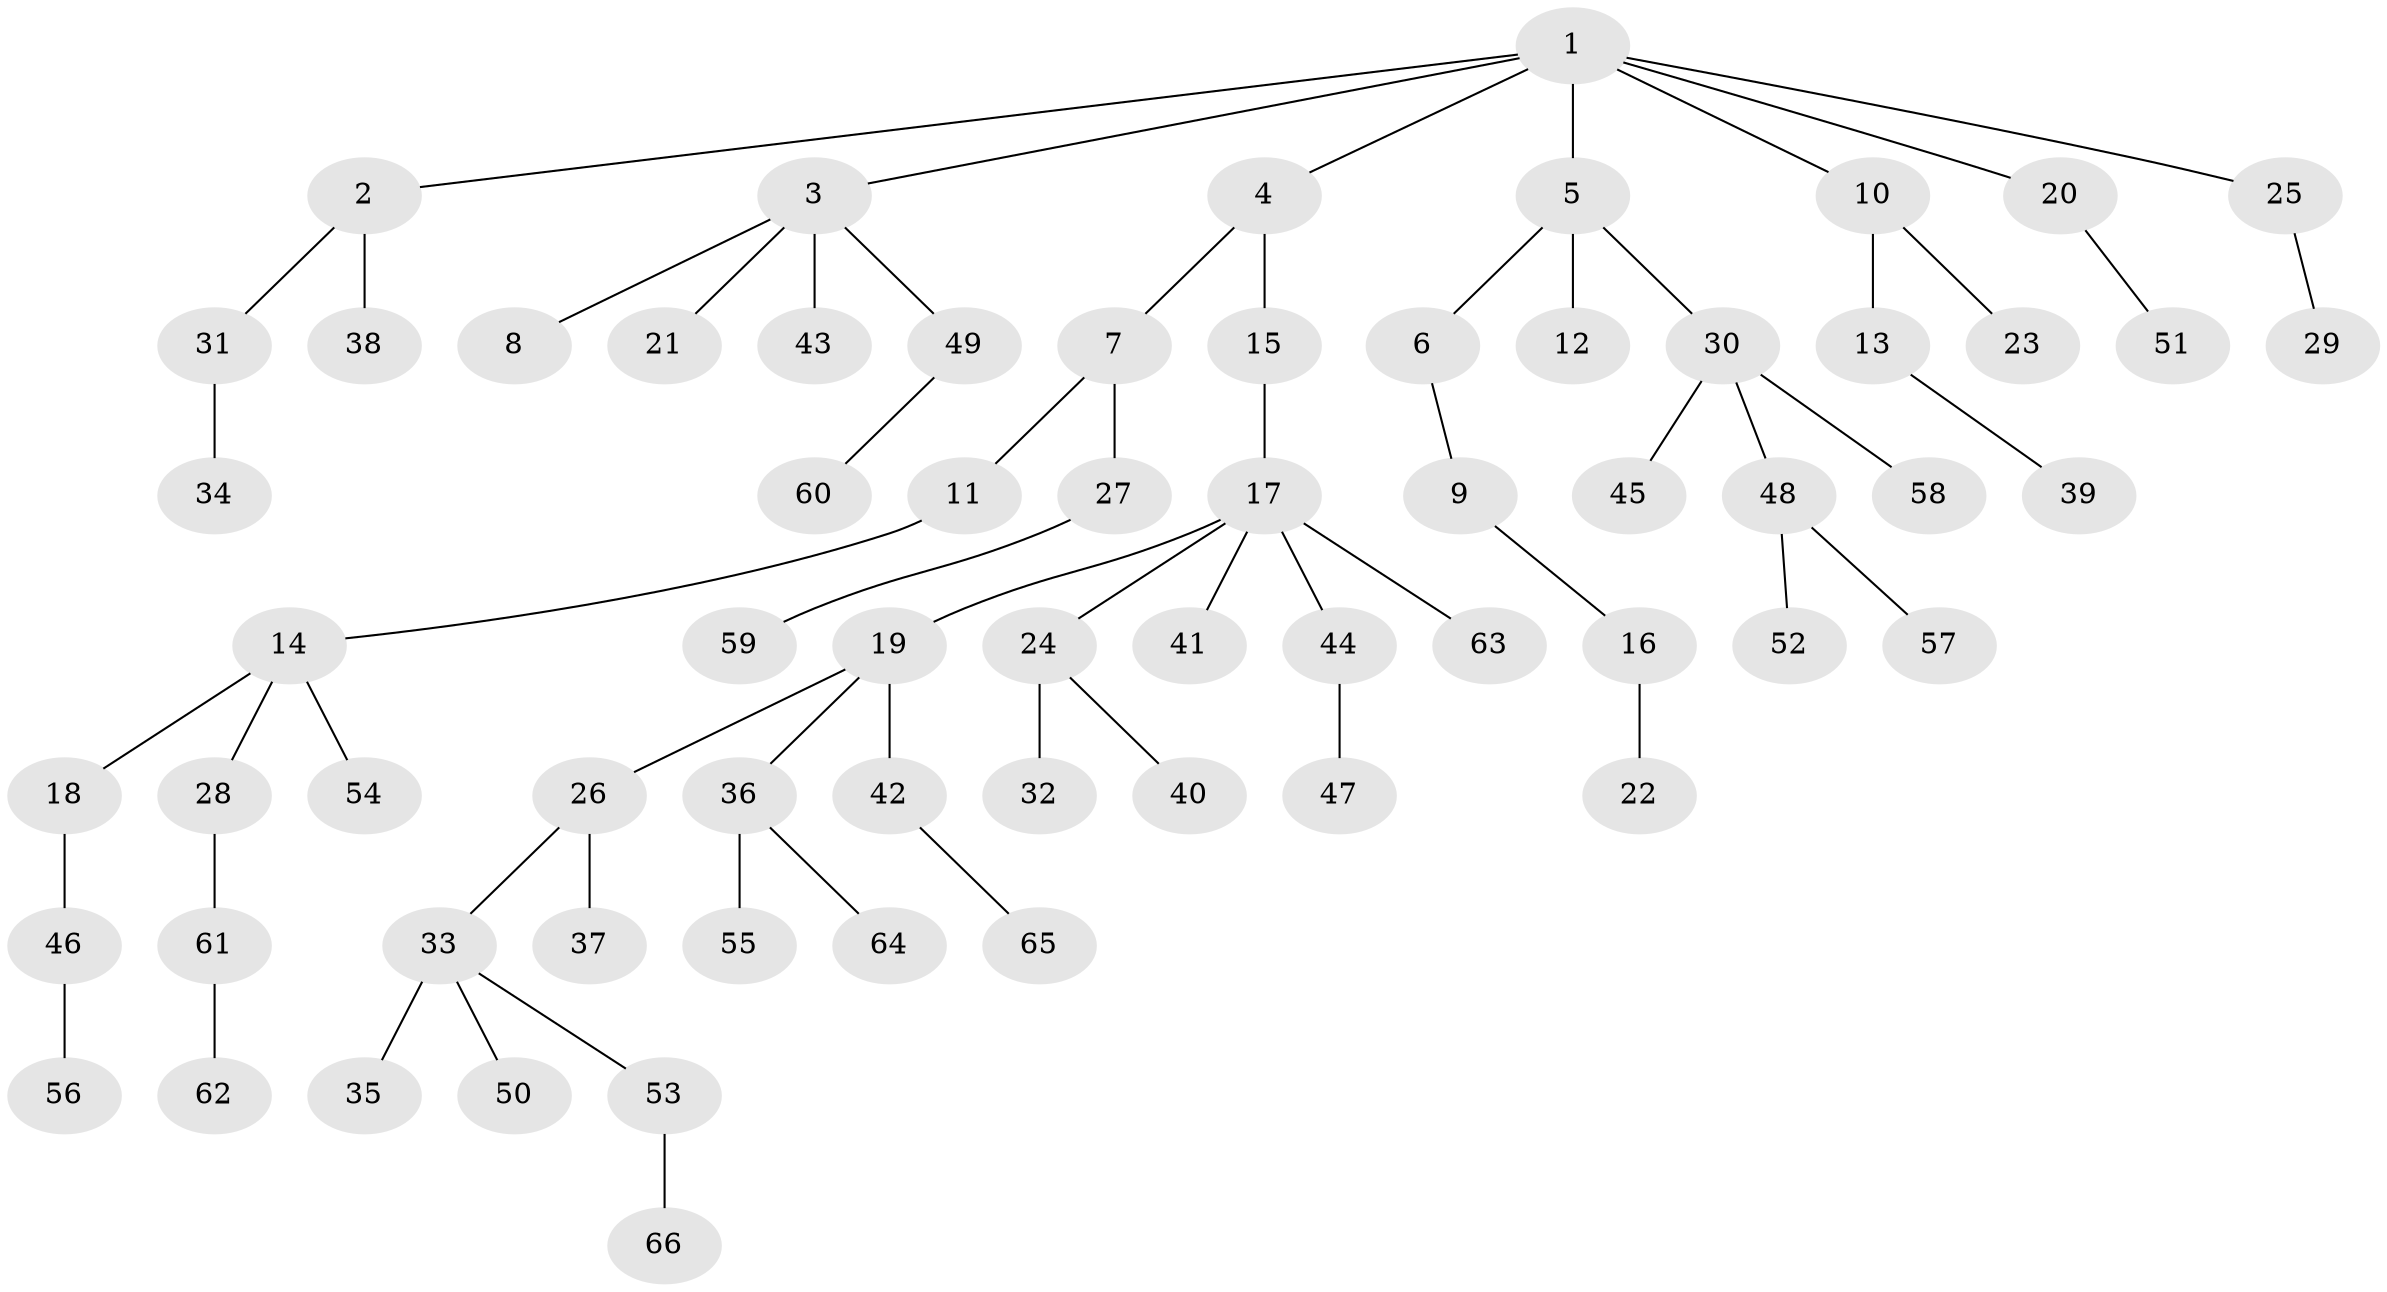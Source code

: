 // Generated by graph-tools (version 1.1) at 2025/52/03/09/25 04:52:21]
// undirected, 66 vertices, 65 edges
graph export_dot {
graph [start="1"]
  node [color=gray90,style=filled];
  1;
  2;
  3;
  4;
  5;
  6;
  7;
  8;
  9;
  10;
  11;
  12;
  13;
  14;
  15;
  16;
  17;
  18;
  19;
  20;
  21;
  22;
  23;
  24;
  25;
  26;
  27;
  28;
  29;
  30;
  31;
  32;
  33;
  34;
  35;
  36;
  37;
  38;
  39;
  40;
  41;
  42;
  43;
  44;
  45;
  46;
  47;
  48;
  49;
  50;
  51;
  52;
  53;
  54;
  55;
  56;
  57;
  58;
  59;
  60;
  61;
  62;
  63;
  64;
  65;
  66;
  1 -- 2;
  1 -- 3;
  1 -- 4;
  1 -- 5;
  1 -- 10;
  1 -- 20;
  1 -- 25;
  2 -- 31;
  2 -- 38;
  3 -- 8;
  3 -- 21;
  3 -- 43;
  3 -- 49;
  4 -- 7;
  4 -- 15;
  5 -- 6;
  5 -- 12;
  5 -- 30;
  6 -- 9;
  7 -- 11;
  7 -- 27;
  9 -- 16;
  10 -- 13;
  10 -- 23;
  11 -- 14;
  13 -- 39;
  14 -- 18;
  14 -- 28;
  14 -- 54;
  15 -- 17;
  16 -- 22;
  17 -- 19;
  17 -- 24;
  17 -- 41;
  17 -- 44;
  17 -- 63;
  18 -- 46;
  19 -- 26;
  19 -- 36;
  19 -- 42;
  20 -- 51;
  24 -- 32;
  24 -- 40;
  25 -- 29;
  26 -- 33;
  26 -- 37;
  27 -- 59;
  28 -- 61;
  30 -- 45;
  30 -- 48;
  30 -- 58;
  31 -- 34;
  33 -- 35;
  33 -- 50;
  33 -- 53;
  36 -- 55;
  36 -- 64;
  42 -- 65;
  44 -- 47;
  46 -- 56;
  48 -- 52;
  48 -- 57;
  49 -- 60;
  53 -- 66;
  61 -- 62;
}
